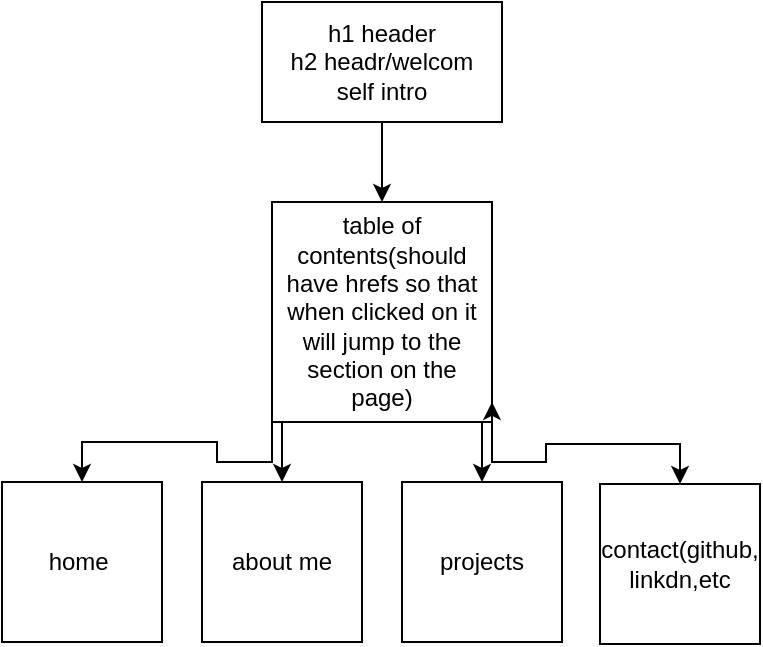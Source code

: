 <mxfile>
    <diagram id="FMtNAtnjtelp-37JSf8S" name="Page-1">
        <mxGraphModel dx="404" dy="3582" grid="1" gridSize="10" guides="1" tooltips="1" connect="1" arrows="1" fold="1" page="1" pageScale="1" pageWidth="850" pageHeight="1100" math="0" shadow="0">
            <root>
                <mxCell id="0"/>
                <mxCell id="1" parent="0"/>
                <mxCell id="6" style="edgeStyle=orthogonalEdgeStyle;rounded=0;orthogonalLoop=1;jettySize=auto;html=1;entryX=0.5;entryY=0;entryDx=0;entryDy=0;" edge="1" parent="1" source="3" target="4">
                    <mxGeometry relative="1" as="geometry"/>
                </mxCell>
                <mxCell id="3" value="h1 header&lt;br&gt;h2 headr/welcom&lt;br&gt;self intro" style="rounded=0;whiteSpace=wrap;html=1;" vertex="1" parent="1">
                    <mxGeometry x="270" y="-2480" width="120" height="60" as="geometry"/>
                </mxCell>
                <mxCell id="13" style="edgeStyle=orthogonalEdgeStyle;rounded=0;orthogonalLoop=1;jettySize=auto;html=1;exitX=0;exitY=1;exitDx=0;exitDy=0;entryX=0.5;entryY=0;entryDx=0;entryDy=0;" edge="1" parent="1" source="4" target="8">
                    <mxGeometry relative="1" as="geometry"/>
                </mxCell>
                <mxCell id="14" style="edgeStyle=orthogonalEdgeStyle;rounded=0;orthogonalLoop=1;jettySize=auto;html=1;exitX=0.25;exitY=1;exitDx=0;exitDy=0;entryX=0.5;entryY=0;entryDx=0;entryDy=0;" edge="1" parent="1" source="4" target="9">
                    <mxGeometry relative="1" as="geometry"/>
                </mxCell>
                <mxCell id="15" style="edgeStyle=orthogonalEdgeStyle;rounded=0;orthogonalLoop=1;jettySize=auto;html=1;exitX=0.75;exitY=1;exitDx=0;exitDy=0;entryX=0.5;entryY=0;entryDx=0;entryDy=0;" edge="1" parent="1" source="4" target="10">
                    <mxGeometry relative="1" as="geometry"/>
                </mxCell>
                <mxCell id="16" style="edgeStyle=orthogonalEdgeStyle;rounded=0;orthogonalLoop=1;jettySize=auto;html=1;exitX=1;exitY=1;exitDx=0;exitDy=0;entryX=0.5;entryY=0;entryDx=0;entryDy=0;" edge="1" parent="1" source="4" target="11">
                    <mxGeometry relative="1" as="geometry"/>
                </mxCell>
                <mxCell id="4" value="table of contents(should have hrefs so that when clicked on it will jump to the section on the page)" style="whiteSpace=wrap;html=1;aspect=fixed;" vertex="1" parent="1">
                    <mxGeometry x="275" y="-2380" width="110" height="110" as="geometry"/>
                </mxCell>
                <mxCell id="7" style="edgeStyle=orthogonalEdgeStyle;rounded=0;orthogonalLoop=1;jettySize=auto;html=1;exitX=1;exitY=1;exitDx=0;exitDy=0;entryX=1;entryY=0.909;entryDx=0;entryDy=0;entryPerimeter=0;" edge="1" parent="1" source="4" target="4">
                    <mxGeometry relative="1" as="geometry"/>
                </mxCell>
                <mxCell id="8" value="home&amp;nbsp;" style="whiteSpace=wrap;html=1;aspect=fixed;" vertex="1" parent="1">
                    <mxGeometry x="140" y="-2240" width="80" height="80" as="geometry"/>
                </mxCell>
                <mxCell id="9" value="about me" style="whiteSpace=wrap;html=1;aspect=fixed;" vertex="1" parent="1">
                    <mxGeometry x="240" y="-2240" width="80" height="80" as="geometry"/>
                </mxCell>
                <mxCell id="10" value="projects" style="whiteSpace=wrap;html=1;aspect=fixed;" vertex="1" parent="1">
                    <mxGeometry x="340" y="-2240" width="80" height="80" as="geometry"/>
                </mxCell>
                <mxCell id="11" value="contact(github,&lt;br&gt;linkdn,etc" style="whiteSpace=wrap;html=1;aspect=fixed;" vertex="1" parent="1">
                    <mxGeometry x="439" y="-2239" width="80" height="80" as="geometry"/>
                </mxCell>
            </root>
        </mxGraphModel>
    </diagram>
</mxfile>
